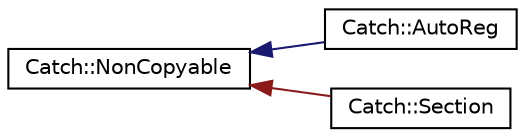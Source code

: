 digraph "Graphical Class Hierarchy"
{
  edge [fontname="Helvetica",fontsize="10",labelfontname="Helvetica",labelfontsize="10"];
  node [fontname="Helvetica",fontsize="10",shape=record];
  rankdir="LR";
  Node1 [label="Catch::NonCopyable",height=0.2,width=0.4,color="black", fillcolor="white", style="filled",URL="$dc/d1c/classCatch_1_1NonCopyable.html"];
  Node1 -> Node2 [dir="back",color="midnightblue",fontsize="10",style="solid",fontname="Helvetica"];
  Node2 [label="Catch::AutoReg",height=0.2,width=0.4,color="black", fillcolor="white", style="filled",URL="$dc/d59/structCatch_1_1AutoReg.html"];
  Node1 -> Node3 [dir="back",color="firebrick4",fontsize="10",style="solid",fontname="Helvetica"];
  Node3 [label="Catch::Section",height=0.2,width=0.4,color="black", fillcolor="white", style="filled",URL="$da/d10/classCatch_1_1Section.html"];
}
